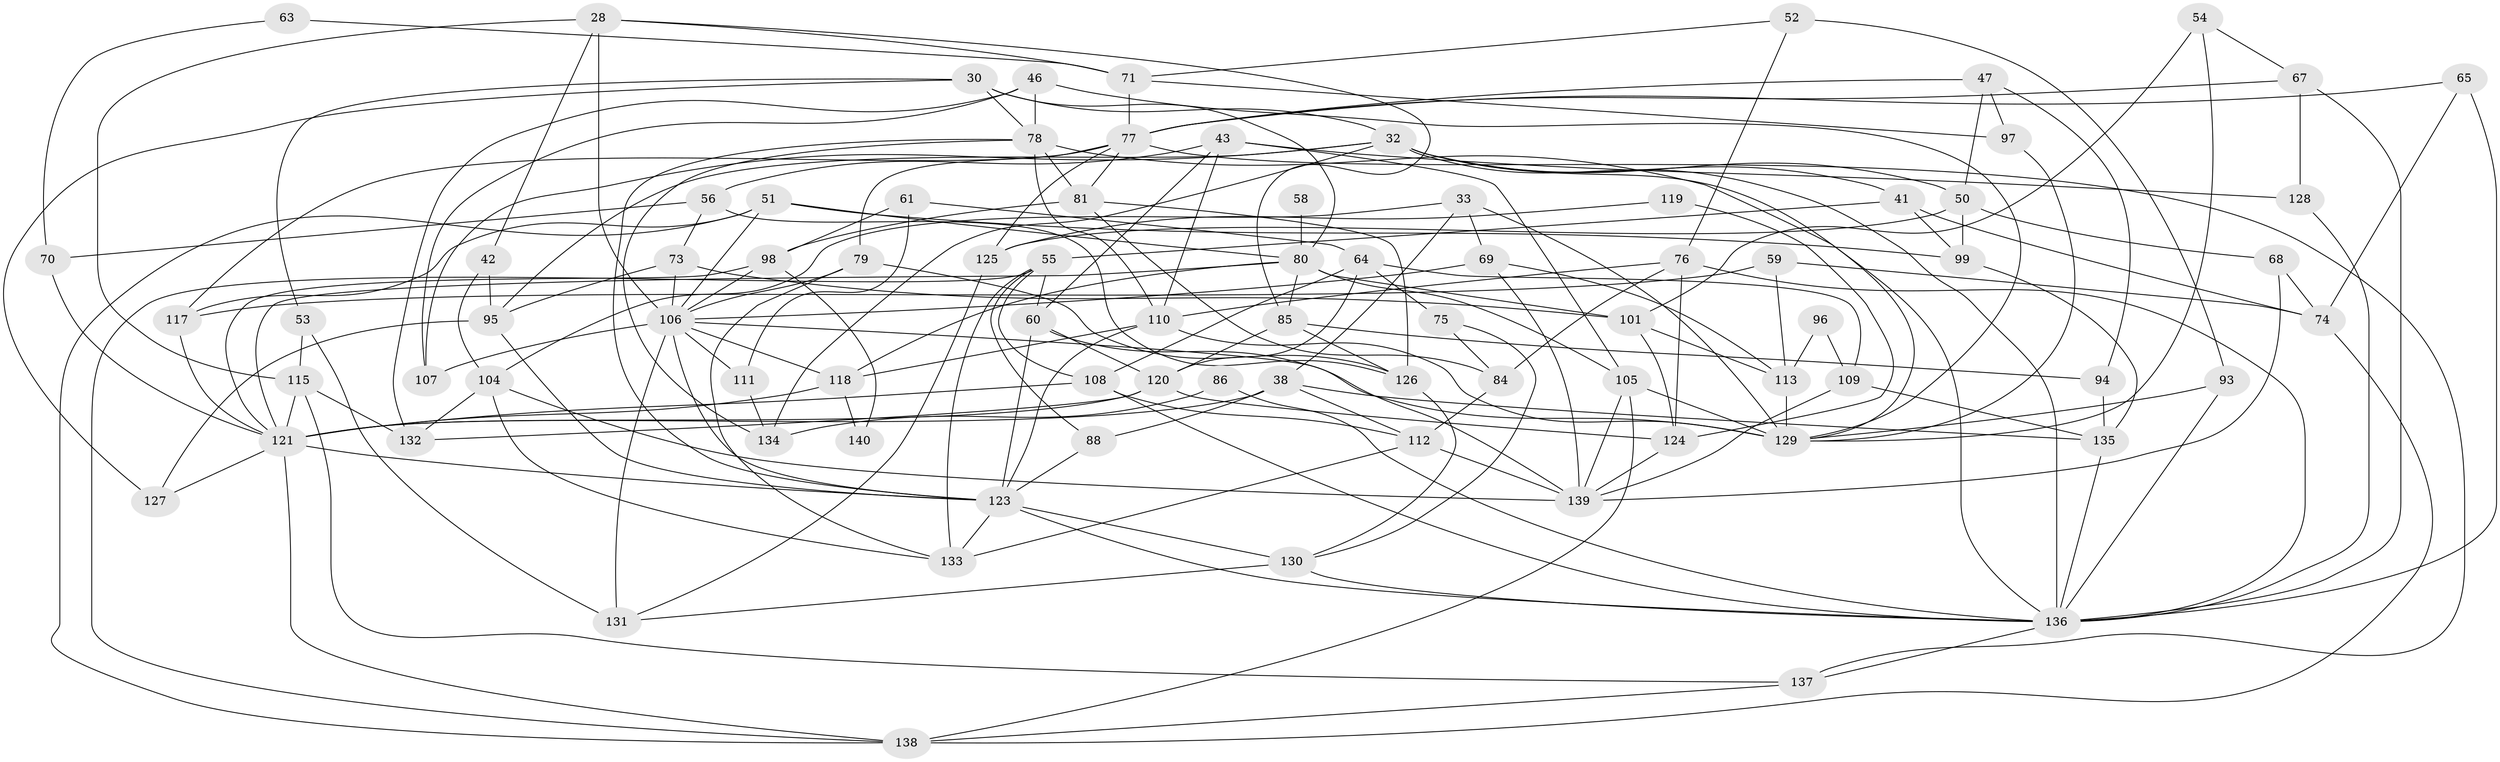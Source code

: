 // original degree distribution, {4: 0.2642857142857143, 3: 0.2785714285714286, 5: 0.19285714285714287, 6: 0.1, 2: 0.12142857142857143, 7: 0.04285714285714286}
// Generated by graph-tools (version 1.1) at 2025/54/03/04/25 21:54:46]
// undirected, 84 vertices, 199 edges
graph export_dot {
graph [start="1"]
  node [color=gray90,style=filled];
  28 [super="+14"];
  30;
  32 [super="+21"];
  33;
  38;
  41;
  42;
  43 [super="+9"];
  46;
  47;
  50 [super="+35"];
  51;
  52;
  53;
  54;
  55;
  56;
  58;
  59 [super="+13"];
  60 [super="+10+20"];
  61;
  63;
  64;
  65;
  67;
  68;
  69;
  70;
  71;
  73;
  74;
  75;
  76 [super="+25"];
  77 [super="+16"];
  78 [super="+11"];
  79;
  80 [super="+17"];
  81 [super="+24"];
  84;
  85;
  86;
  88;
  93;
  94;
  95;
  96;
  97;
  98 [super="+3"];
  99;
  101 [super="+91"];
  104 [super="+37"];
  105 [super="+2"];
  106 [super="+40+82"];
  107;
  108 [super="+1+6"];
  109 [super="+34"];
  110 [super="+87+92"];
  111;
  112;
  113 [super="+27"];
  115;
  117;
  118;
  119;
  120 [super="+89"];
  121 [super="+48+72+29+62"];
  123 [super="+122"];
  124 [super="+15"];
  125;
  126;
  127;
  128 [super="+90"];
  129 [super="+100+103+19"];
  130;
  131;
  132 [super="+18"];
  133 [super="+36"];
  134 [super="+26"];
  135;
  136 [super="+114+116+66"];
  137;
  138;
  139 [super="+49"];
  140;
  28 -- 106;
  28 -- 42;
  28 -- 115;
  28 -- 85;
  28 -- 71;
  30 -- 78;
  30 -- 53;
  30 -- 80;
  30 -- 127;
  30 -- 32;
  32 -- 41;
  32 -- 95;
  32 -- 136 [weight=2];
  32 -- 134;
  32 -- 107;
  32 -- 129;
  32 -- 50;
  33 -- 69;
  33 -- 38;
  33 -- 129;
  33 -- 104;
  38 -- 88;
  38 -- 112;
  38 -- 135;
  38 -- 121;
  41 -- 55;
  41 -- 74;
  41 -- 99;
  42 -- 104;
  42 -- 95;
  43 -- 105;
  43 -- 128;
  43 -- 56;
  43 -- 60;
  43 -- 110;
  46 -- 107;
  46 -- 132;
  46 -- 78;
  46 -- 129;
  47 -- 97;
  47 -- 94;
  47 -- 77;
  47 -- 50;
  50 -- 99;
  50 -- 125;
  50 -- 68;
  51 -- 80;
  51 -- 99;
  51 -- 117;
  51 -- 138;
  51 -- 106;
  52 -- 71;
  52 -- 76;
  52 -- 93;
  53 -- 131;
  53 -- 115;
  54 -- 101;
  54 -- 67;
  54 -- 129;
  55 -- 138;
  55 -- 88;
  55 -- 108 [weight=2];
  55 -- 60;
  55 -- 133;
  56 -- 73;
  56 -- 70;
  56 -- 126;
  58 -- 80 [weight=2];
  59 -- 74;
  59 -- 117;
  59 -- 113;
  60 -- 120;
  60 -- 139;
  60 -- 123;
  61 -- 64;
  61 -- 111;
  61 -- 98;
  63 -- 70;
  63 -- 71;
  64 -- 75;
  64 -- 109 [weight=2];
  64 -- 120;
  64 -- 108;
  65 -- 74;
  65 -- 136;
  65 -- 77;
  67 -- 77;
  67 -- 128 [weight=2];
  67 -- 136;
  68 -- 139;
  68 -- 74;
  69 -- 106;
  69 -- 113;
  69 -- 139;
  70 -- 121;
  71 -- 77;
  71 -- 97;
  73 -- 95;
  73 -- 101;
  73 -- 106;
  74 -- 138;
  75 -- 84;
  75 -- 130;
  76 -- 136;
  76 -- 84;
  76 -- 124;
  76 -- 110;
  77 -- 125;
  77 -- 81;
  77 -- 117;
  77 -- 137;
  77 -- 79;
  78 -- 134;
  78 -- 81;
  78 -- 136 [weight=2];
  78 -- 123;
  78 -- 110;
  79 -- 126;
  79 -- 106;
  79 -- 133;
  80 -- 101;
  80 -- 118;
  80 -- 85;
  80 -- 105;
  80 -- 121;
  81 -- 98 [weight=2];
  81 -- 84;
  81 -- 126;
  84 -- 112;
  85 -- 126;
  85 -- 94;
  85 -- 120;
  86 -- 136 [weight=2];
  86 -- 134;
  88 -- 123;
  93 -- 136 [weight=2];
  93 -- 129;
  94 -- 135;
  95 -- 127;
  95 -- 123;
  96 -- 113;
  96 -- 109;
  97 -- 129;
  98 -- 121 [weight=2];
  98 -- 140;
  98 -- 106;
  99 -- 135;
  101 -- 124 [weight=2];
  101 -- 113;
  104 -- 132;
  104 -- 139;
  104 -- 133;
  105 -- 138;
  105 -- 139;
  105 -- 129;
  106 -- 107;
  106 -- 131;
  106 -- 123 [weight=3];
  106 -- 111 [weight=2];
  106 -- 129;
  106 -- 118;
  108 -- 136 [weight=2];
  108 -- 112;
  108 -- 121;
  109 -- 135;
  109 -- 139;
  110 -- 118;
  110 -- 129 [weight=2];
  110 -- 123 [weight=3];
  111 -- 134;
  112 -- 133;
  112 -- 139;
  113 -- 129;
  115 -- 137;
  115 -- 121;
  115 -- 132 [weight=2];
  117 -- 121;
  118 -- 140;
  118 -- 121;
  119 -- 124;
  119 -- 125;
  120 -- 121 [weight=2];
  120 -- 124;
  120 -- 132;
  121 -- 127;
  121 -- 138;
  121 -- 123 [weight=3];
  123 -- 130;
  123 -- 133;
  123 -- 136;
  124 -- 139;
  125 -- 131;
  126 -- 130;
  128 -- 136 [weight=2];
  130 -- 131;
  130 -- 136;
  135 -- 136;
  136 -- 137;
  137 -- 138;
}
